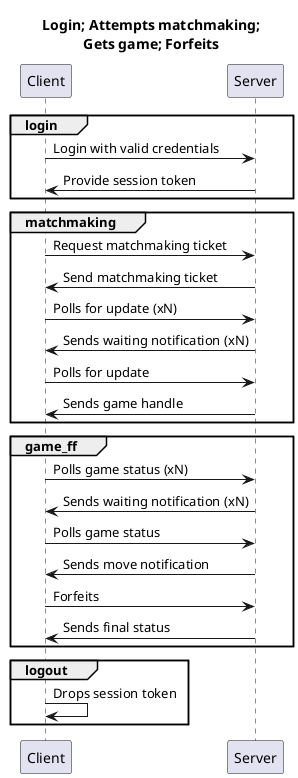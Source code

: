 @startuml workflow_5

title Login; Attempts matchmaking;\nGets game; Forfeits

group login
Client -> Server: Login with valid credentials
Server -> Client: Provide session token
end

group matchmaking
Client -> Server: Request matchmaking ticket
Server -> Client: Send matchmaking ticket
Client -> Server: Polls for update (xN)
Server -> Client: Sends waiting notification (xN)
Client -> Server: Polls for update
Server -> Client: Sends game handle
end

group game_ff
Client -> Server: Polls game status (xN)
Server -> Client: Sends waiting notification (xN)
Client -> Server: Polls game status
Server -> Client: Sends move notification
Client -> Server: Forfeits
Server -> Client: Sends final status
end

group logout
Client -> Client: Drops session token
end

@enduml